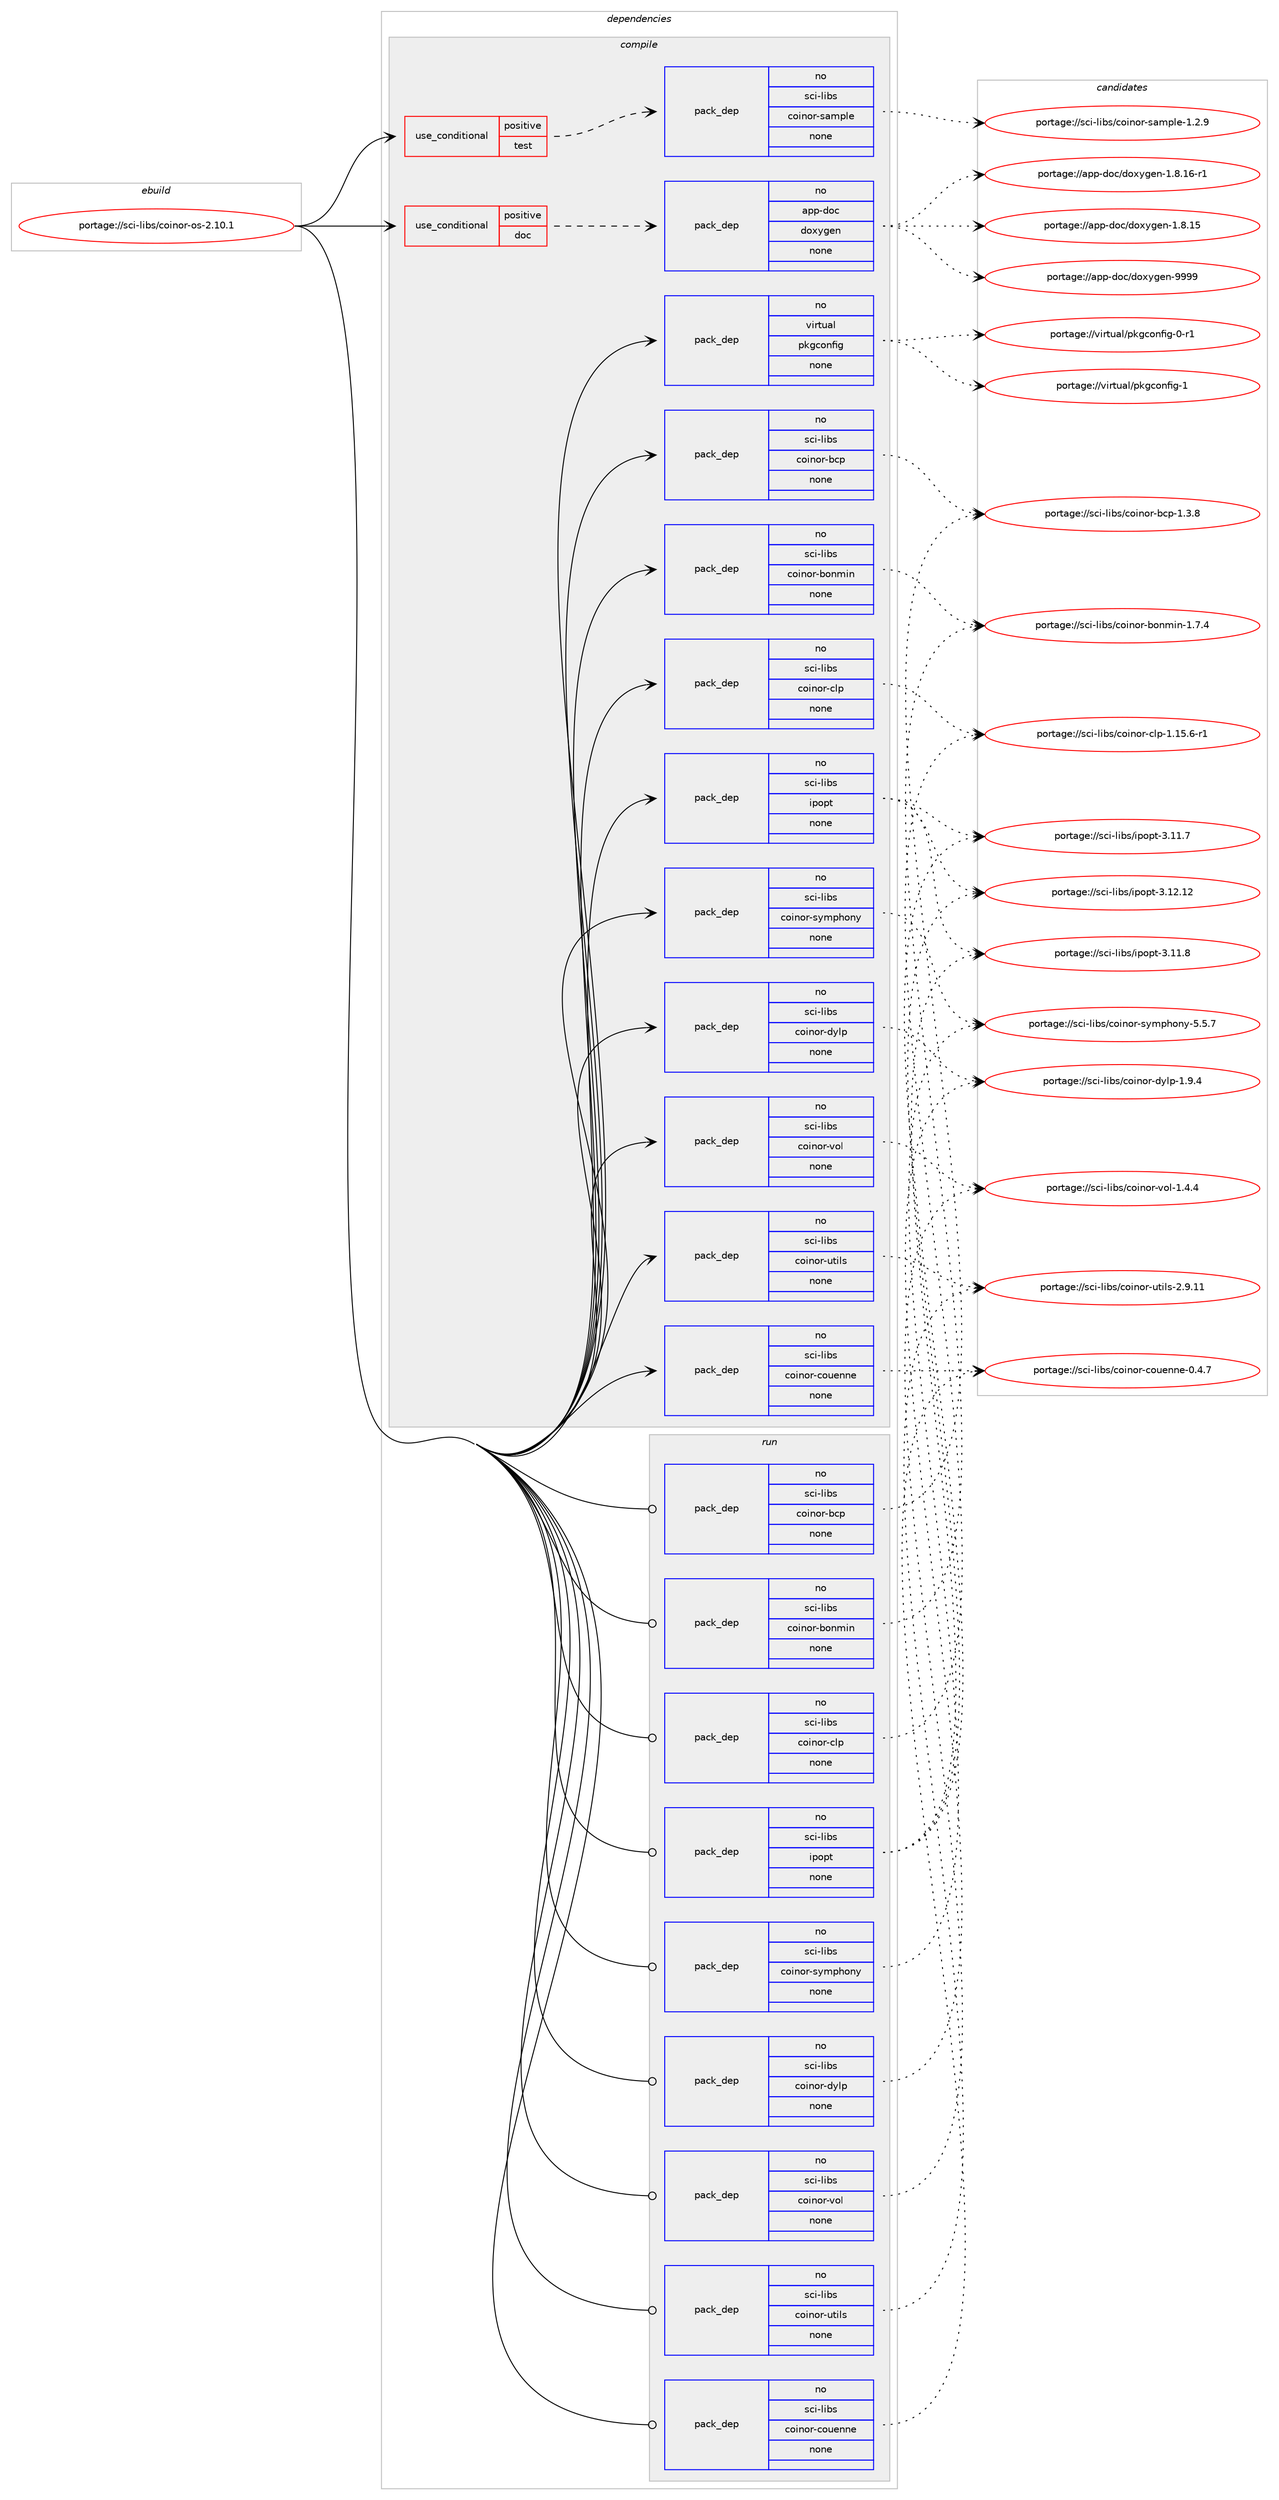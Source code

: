 digraph prolog {

# *************
# Graph options
# *************

newrank=true;
concentrate=true;
compound=true;
graph [rankdir=LR,fontname=Helvetica,fontsize=10,ranksep=1.5];#, ranksep=2.5, nodesep=0.2];
edge  [arrowhead=vee];
node  [fontname=Helvetica,fontsize=10];

# **********
# The ebuild
# **********

subgraph cluster_leftcol {
color=gray;
rank=same;
label=<<i>ebuild</i>>;
id [label="portage://sci-libs/coinor-os-2.10.1", color=red, width=4, href="../sci-libs/coinor-os-2.10.1.svg"];
}

# ****************
# The dependencies
# ****************

subgraph cluster_midcol {
color=gray;
label=<<i>dependencies</i>>;
subgraph cluster_compile {
fillcolor="#eeeeee";
style=filled;
label=<<i>compile</i>>;
subgraph cond18313 {
dependency89991 [label=<<TABLE BORDER="0" CELLBORDER="1" CELLSPACING="0" CELLPADDING="4"><TR><TD ROWSPAN="3" CELLPADDING="10">use_conditional</TD></TR><TR><TD>positive</TD></TR><TR><TD>doc</TD></TR></TABLE>>, shape=none, color=red];
subgraph pack70134 {
dependency89992 [label=<<TABLE BORDER="0" CELLBORDER="1" CELLSPACING="0" CELLPADDING="4" WIDTH="220"><TR><TD ROWSPAN="6" CELLPADDING="30">pack_dep</TD></TR><TR><TD WIDTH="110">no</TD></TR><TR><TD>app-doc</TD></TR><TR><TD>doxygen</TD></TR><TR><TD>none</TD></TR><TR><TD></TD></TR></TABLE>>, shape=none, color=blue];
}
dependency89991:e -> dependency89992:w [weight=20,style="dashed",arrowhead="vee"];
}
id:e -> dependency89991:w [weight=20,style="solid",arrowhead="vee"];
subgraph cond18314 {
dependency89993 [label=<<TABLE BORDER="0" CELLBORDER="1" CELLSPACING="0" CELLPADDING="4"><TR><TD ROWSPAN="3" CELLPADDING="10">use_conditional</TD></TR><TR><TD>positive</TD></TR><TR><TD>test</TD></TR></TABLE>>, shape=none, color=red];
subgraph pack70135 {
dependency89994 [label=<<TABLE BORDER="0" CELLBORDER="1" CELLSPACING="0" CELLPADDING="4" WIDTH="220"><TR><TD ROWSPAN="6" CELLPADDING="30">pack_dep</TD></TR><TR><TD WIDTH="110">no</TD></TR><TR><TD>sci-libs</TD></TR><TR><TD>coinor-sample</TD></TR><TR><TD>none</TD></TR><TR><TD></TD></TR></TABLE>>, shape=none, color=blue];
}
dependency89993:e -> dependency89994:w [weight=20,style="dashed",arrowhead="vee"];
}
id:e -> dependency89993:w [weight=20,style="solid",arrowhead="vee"];
subgraph pack70136 {
dependency89995 [label=<<TABLE BORDER="0" CELLBORDER="1" CELLSPACING="0" CELLPADDING="4" WIDTH="220"><TR><TD ROWSPAN="6" CELLPADDING="30">pack_dep</TD></TR><TR><TD WIDTH="110">no</TD></TR><TR><TD>sci-libs</TD></TR><TR><TD>coinor-bcp</TD></TR><TR><TD>none</TD></TR><TR><TD></TD></TR></TABLE>>, shape=none, color=blue];
}
id:e -> dependency89995:w [weight=20,style="solid",arrowhead="vee"];
subgraph pack70137 {
dependency89996 [label=<<TABLE BORDER="0" CELLBORDER="1" CELLSPACING="0" CELLPADDING="4" WIDTH="220"><TR><TD ROWSPAN="6" CELLPADDING="30">pack_dep</TD></TR><TR><TD WIDTH="110">no</TD></TR><TR><TD>sci-libs</TD></TR><TR><TD>coinor-bonmin</TD></TR><TR><TD>none</TD></TR><TR><TD></TD></TR></TABLE>>, shape=none, color=blue];
}
id:e -> dependency89996:w [weight=20,style="solid",arrowhead="vee"];
subgraph pack70138 {
dependency89997 [label=<<TABLE BORDER="0" CELLBORDER="1" CELLSPACING="0" CELLPADDING="4" WIDTH="220"><TR><TD ROWSPAN="6" CELLPADDING="30">pack_dep</TD></TR><TR><TD WIDTH="110">no</TD></TR><TR><TD>sci-libs</TD></TR><TR><TD>coinor-clp</TD></TR><TR><TD>none</TD></TR><TR><TD></TD></TR></TABLE>>, shape=none, color=blue];
}
id:e -> dependency89997:w [weight=20,style="solid",arrowhead="vee"];
subgraph pack70139 {
dependency89998 [label=<<TABLE BORDER="0" CELLBORDER="1" CELLSPACING="0" CELLPADDING="4" WIDTH="220"><TR><TD ROWSPAN="6" CELLPADDING="30">pack_dep</TD></TR><TR><TD WIDTH="110">no</TD></TR><TR><TD>sci-libs</TD></TR><TR><TD>coinor-couenne</TD></TR><TR><TD>none</TD></TR><TR><TD></TD></TR></TABLE>>, shape=none, color=blue];
}
id:e -> dependency89998:w [weight=20,style="solid",arrowhead="vee"];
subgraph pack70140 {
dependency89999 [label=<<TABLE BORDER="0" CELLBORDER="1" CELLSPACING="0" CELLPADDING="4" WIDTH="220"><TR><TD ROWSPAN="6" CELLPADDING="30">pack_dep</TD></TR><TR><TD WIDTH="110">no</TD></TR><TR><TD>sci-libs</TD></TR><TR><TD>coinor-dylp</TD></TR><TR><TD>none</TD></TR><TR><TD></TD></TR></TABLE>>, shape=none, color=blue];
}
id:e -> dependency89999:w [weight=20,style="solid",arrowhead="vee"];
subgraph pack70141 {
dependency90000 [label=<<TABLE BORDER="0" CELLBORDER="1" CELLSPACING="0" CELLPADDING="4" WIDTH="220"><TR><TD ROWSPAN="6" CELLPADDING="30">pack_dep</TD></TR><TR><TD WIDTH="110">no</TD></TR><TR><TD>sci-libs</TD></TR><TR><TD>coinor-symphony</TD></TR><TR><TD>none</TD></TR><TR><TD></TD></TR></TABLE>>, shape=none, color=blue];
}
id:e -> dependency90000:w [weight=20,style="solid",arrowhead="vee"];
subgraph pack70142 {
dependency90001 [label=<<TABLE BORDER="0" CELLBORDER="1" CELLSPACING="0" CELLPADDING="4" WIDTH="220"><TR><TD ROWSPAN="6" CELLPADDING="30">pack_dep</TD></TR><TR><TD WIDTH="110">no</TD></TR><TR><TD>sci-libs</TD></TR><TR><TD>coinor-utils</TD></TR><TR><TD>none</TD></TR><TR><TD></TD></TR></TABLE>>, shape=none, color=blue];
}
id:e -> dependency90001:w [weight=20,style="solid",arrowhead="vee"];
subgraph pack70143 {
dependency90002 [label=<<TABLE BORDER="0" CELLBORDER="1" CELLSPACING="0" CELLPADDING="4" WIDTH="220"><TR><TD ROWSPAN="6" CELLPADDING="30">pack_dep</TD></TR><TR><TD WIDTH="110">no</TD></TR><TR><TD>sci-libs</TD></TR><TR><TD>coinor-vol</TD></TR><TR><TD>none</TD></TR><TR><TD></TD></TR></TABLE>>, shape=none, color=blue];
}
id:e -> dependency90002:w [weight=20,style="solid",arrowhead="vee"];
subgraph pack70144 {
dependency90003 [label=<<TABLE BORDER="0" CELLBORDER="1" CELLSPACING="0" CELLPADDING="4" WIDTH="220"><TR><TD ROWSPAN="6" CELLPADDING="30">pack_dep</TD></TR><TR><TD WIDTH="110">no</TD></TR><TR><TD>sci-libs</TD></TR><TR><TD>ipopt</TD></TR><TR><TD>none</TD></TR><TR><TD></TD></TR></TABLE>>, shape=none, color=blue];
}
id:e -> dependency90003:w [weight=20,style="solid",arrowhead="vee"];
subgraph pack70145 {
dependency90004 [label=<<TABLE BORDER="0" CELLBORDER="1" CELLSPACING="0" CELLPADDING="4" WIDTH="220"><TR><TD ROWSPAN="6" CELLPADDING="30">pack_dep</TD></TR><TR><TD WIDTH="110">no</TD></TR><TR><TD>virtual</TD></TR><TR><TD>pkgconfig</TD></TR><TR><TD>none</TD></TR><TR><TD></TD></TR></TABLE>>, shape=none, color=blue];
}
id:e -> dependency90004:w [weight=20,style="solid",arrowhead="vee"];
}
subgraph cluster_compileandrun {
fillcolor="#eeeeee";
style=filled;
label=<<i>compile and run</i>>;
}
subgraph cluster_run {
fillcolor="#eeeeee";
style=filled;
label=<<i>run</i>>;
subgraph pack70146 {
dependency90005 [label=<<TABLE BORDER="0" CELLBORDER="1" CELLSPACING="0" CELLPADDING="4" WIDTH="220"><TR><TD ROWSPAN="6" CELLPADDING="30">pack_dep</TD></TR><TR><TD WIDTH="110">no</TD></TR><TR><TD>sci-libs</TD></TR><TR><TD>coinor-bcp</TD></TR><TR><TD>none</TD></TR><TR><TD></TD></TR></TABLE>>, shape=none, color=blue];
}
id:e -> dependency90005:w [weight=20,style="solid",arrowhead="odot"];
subgraph pack70147 {
dependency90006 [label=<<TABLE BORDER="0" CELLBORDER="1" CELLSPACING="0" CELLPADDING="4" WIDTH="220"><TR><TD ROWSPAN="6" CELLPADDING="30">pack_dep</TD></TR><TR><TD WIDTH="110">no</TD></TR><TR><TD>sci-libs</TD></TR><TR><TD>coinor-bonmin</TD></TR><TR><TD>none</TD></TR><TR><TD></TD></TR></TABLE>>, shape=none, color=blue];
}
id:e -> dependency90006:w [weight=20,style="solid",arrowhead="odot"];
subgraph pack70148 {
dependency90007 [label=<<TABLE BORDER="0" CELLBORDER="1" CELLSPACING="0" CELLPADDING="4" WIDTH="220"><TR><TD ROWSPAN="6" CELLPADDING="30">pack_dep</TD></TR><TR><TD WIDTH="110">no</TD></TR><TR><TD>sci-libs</TD></TR><TR><TD>coinor-clp</TD></TR><TR><TD>none</TD></TR><TR><TD></TD></TR></TABLE>>, shape=none, color=blue];
}
id:e -> dependency90007:w [weight=20,style="solid",arrowhead="odot"];
subgraph pack70149 {
dependency90008 [label=<<TABLE BORDER="0" CELLBORDER="1" CELLSPACING="0" CELLPADDING="4" WIDTH="220"><TR><TD ROWSPAN="6" CELLPADDING="30">pack_dep</TD></TR><TR><TD WIDTH="110">no</TD></TR><TR><TD>sci-libs</TD></TR><TR><TD>coinor-couenne</TD></TR><TR><TD>none</TD></TR><TR><TD></TD></TR></TABLE>>, shape=none, color=blue];
}
id:e -> dependency90008:w [weight=20,style="solid",arrowhead="odot"];
subgraph pack70150 {
dependency90009 [label=<<TABLE BORDER="0" CELLBORDER="1" CELLSPACING="0" CELLPADDING="4" WIDTH="220"><TR><TD ROWSPAN="6" CELLPADDING="30">pack_dep</TD></TR><TR><TD WIDTH="110">no</TD></TR><TR><TD>sci-libs</TD></TR><TR><TD>coinor-dylp</TD></TR><TR><TD>none</TD></TR><TR><TD></TD></TR></TABLE>>, shape=none, color=blue];
}
id:e -> dependency90009:w [weight=20,style="solid",arrowhead="odot"];
subgraph pack70151 {
dependency90010 [label=<<TABLE BORDER="0" CELLBORDER="1" CELLSPACING="0" CELLPADDING="4" WIDTH="220"><TR><TD ROWSPAN="6" CELLPADDING="30">pack_dep</TD></TR><TR><TD WIDTH="110">no</TD></TR><TR><TD>sci-libs</TD></TR><TR><TD>coinor-symphony</TD></TR><TR><TD>none</TD></TR><TR><TD></TD></TR></TABLE>>, shape=none, color=blue];
}
id:e -> dependency90010:w [weight=20,style="solid",arrowhead="odot"];
subgraph pack70152 {
dependency90011 [label=<<TABLE BORDER="0" CELLBORDER="1" CELLSPACING="0" CELLPADDING="4" WIDTH="220"><TR><TD ROWSPAN="6" CELLPADDING="30">pack_dep</TD></TR><TR><TD WIDTH="110">no</TD></TR><TR><TD>sci-libs</TD></TR><TR><TD>coinor-utils</TD></TR><TR><TD>none</TD></TR><TR><TD></TD></TR></TABLE>>, shape=none, color=blue];
}
id:e -> dependency90011:w [weight=20,style="solid",arrowhead="odot"];
subgraph pack70153 {
dependency90012 [label=<<TABLE BORDER="0" CELLBORDER="1" CELLSPACING="0" CELLPADDING="4" WIDTH="220"><TR><TD ROWSPAN="6" CELLPADDING="30">pack_dep</TD></TR><TR><TD WIDTH="110">no</TD></TR><TR><TD>sci-libs</TD></TR><TR><TD>coinor-vol</TD></TR><TR><TD>none</TD></TR><TR><TD></TD></TR></TABLE>>, shape=none, color=blue];
}
id:e -> dependency90012:w [weight=20,style="solid",arrowhead="odot"];
subgraph pack70154 {
dependency90013 [label=<<TABLE BORDER="0" CELLBORDER="1" CELLSPACING="0" CELLPADDING="4" WIDTH="220"><TR><TD ROWSPAN="6" CELLPADDING="30">pack_dep</TD></TR><TR><TD WIDTH="110">no</TD></TR><TR><TD>sci-libs</TD></TR><TR><TD>ipopt</TD></TR><TR><TD>none</TD></TR><TR><TD></TD></TR></TABLE>>, shape=none, color=blue];
}
id:e -> dependency90013:w [weight=20,style="solid",arrowhead="odot"];
}
}

# **************
# The candidates
# **************

subgraph cluster_choices {
rank=same;
color=gray;
label=<<i>candidates</i>>;

subgraph choice70134 {
color=black;
nodesep=1;
choice971121124510011199471001111201211031011104557575757 [label="portage://app-doc/doxygen-9999", color=red, width=4,href="../app-doc/doxygen-9999.svg"];
choice97112112451001119947100111120121103101110454946564649544511449 [label="portage://app-doc/doxygen-1.8.16-r1", color=red, width=4,href="../app-doc/doxygen-1.8.16-r1.svg"];
choice9711211245100111994710011112012110310111045494656464953 [label="portage://app-doc/doxygen-1.8.15", color=red, width=4,href="../app-doc/doxygen-1.8.15.svg"];
dependency89992:e -> choice971121124510011199471001111201211031011104557575757:w [style=dotted,weight="100"];
dependency89992:e -> choice97112112451001119947100111120121103101110454946564649544511449:w [style=dotted,weight="100"];
dependency89992:e -> choice9711211245100111994710011112012110310111045494656464953:w [style=dotted,weight="100"];
}
subgraph choice70135 {
color=black;
nodesep=1;
choice11599105451081059811547991111051101111144511597109112108101454946504657 [label="portage://sci-libs/coinor-sample-1.2.9", color=red, width=4,href="../sci-libs/coinor-sample-1.2.9.svg"];
dependency89994:e -> choice11599105451081059811547991111051101111144511597109112108101454946504657:w [style=dotted,weight="100"];
}
subgraph choice70136 {
color=black;
nodesep=1;
choice1159910545108105981154799111105110111114459899112454946514656 [label="portage://sci-libs/coinor-bcp-1.3.8", color=red, width=4,href="../sci-libs/coinor-bcp-1.3.8.svg"];
dependency89995:e -> choice1159910545108105981154799111105110111114459899112454946514656:w [style=dotted,weight="100"];
}
subgraph choice70137 {
color=black;
nodesep=1;
choice11599105451081059811547991111051101111144598111110109105110454946554652 [label="portage://sci-libs/coinor-bonmin-1.7.4", color=red, width=4,href="../sci-libs/coinor-bonmin-1.7.4.svg"];
dependency89996:e -> choice11599105451081059811547991111051101111144598111110109105110454946554652:w [style=dotted,weight="100"];
}
subgraph choice70138 {
color=black;
nodesep=1;
choice11599105451081059811547991111051101111144599108112454946495346544511449 [label="portage://sci-libs/coinor-clp-1.15.6-r1", color=red, width=4,href="../sci-libs/coinor-clp-1.15.6-r1.svg"];
dependency89997:e -> choice11599105451081059811547991111051101111144599108112454946495346544511449:w [style=dotted,weight="100"];
}
subgraph choice70139 {
color=black;
nodesep=1;
choice11599105451081059811547991111051101111144599111117101110110101454846524655 [label="portage://sci-libs/coinor-couenne-0.4.7", color=red, width=4,href="../sci-libs/coinor-couenne-0.4.7.svg"];
dependency89998:e -> choice11599105451081059811547991111051101111144599111117101110110101454846524655:w [style=dotted,weight="100"];
}
subgraph choice70140 {
color=black;
nodesep=1;
choice115991054510810598115479911110511011111445100121108112454946574652 [label="portage://sci-libs/coinor-dylp-1.9.4", color=red, width=4,href="../sci-libs/coinor-dylp-1.9.4.svg"];
dependency89999:e -> choice115991054510810598115479911110511011111445100121108112454946574652:w [style=dotted,weight="100"];
}
subgraph choice70141 {
color=black;
nodesep=1;
choice115991054510810598115479911110511011111445115121109112104111110121455346534655 [label="portage://sci-libs/coinor-symphony-5.5.7", color=red, width=4,href="../sci-libs/coinor-symphony-5.5.7.svg"];
dependency90000:e -> choice115991054510810598115479911110511011111445115121109112104111110121455346534655:w [style=dotted,weight="100"];
}
subgraph choice70142 {
color=black;
nodesep=1;
choice11599105451081059811547991111051101111144511711610510811545504657464949 [label="portage://sci-libs/coinor-utils-2.9.11", color=red, width=4,href="../sci-libs/coinor-utils-2.9.11.svg"];
dependency90001:e -> choice11599105451081059811547991111051101111144511711610510811545504657464949:w [style=dotted,weight="100"];
}
subgraph choice70143 {
color=black;
nodesep=1;
choice115991054510810598115479911110511011111445118111108454946524652 [label="portage://sci-libs/coinor-vol-1.4.4", color=red, width=4,href="../sci-libs/coinor-vol-1.4.4.svg"];
dependency90002:e -> choice115991054510810598115479911110511011111445118111108454946524652:w [style=dotted,weight="100"];
}
subgraph choice70144 {
color=black;
nodesep=1;
choice115991054510810598115471051121111121164551464950464950 [label="portage://sci-libs/ipopt-3.12.12", color=red, width=4,href="../sci-libs/ipopt-3.12.12.svg"];
choice1159910545108105981154710511211111211645514649494656 [label="portage://sci-libs/ipopt-3.11.8", color=red, width=4,href="../sci-libs/ipopt-3.11.8.svg"];
choice1159910545108105981154710511211111211645514649494655 [label="portage://sci-libs/ipopt-3.11.7", color=red, width=4,href="../sci-libs/ipopt-3.11.7.svg"];
dependency90003:e -> choice115991054510810598115471051121111121164551464950464950:w [style=dotted,weight="100"];
dependency90003:e -> choice1159910545108105981154710511211111211645514649494656:w [style=dotted,weight="100"];
dependency90003:e -> choice1159910545108105981154710511211111211645514649494655:w [style=dotted,weight="100"];
}
subgraph choice70145 {
color=black;
nodesep=1;
choice1181051141161179710847112107103991111101021051034549 [label="portage://virtual/pkgconfig-1", color=red, width=4,href="../virtual/pkgconfig-1.svg"];
choice11810511411611797108471121071039911111010210510345484511449 [label="portage://virtual/pkgconfig-0-r1", color=red, width=4,href="../virtual/pkgconfig-0-r1.svg"];
dependency90004:e -> choice1181051141161179710847112107103991111101021051034549:w [style=dotted,weight="100"];
dependency90004:e -> choice11810511411611797108471121071039911111010210510345484511449:w [style=dotted,weight="100"];
}
subgraph choice70146 {
color=black;
nodesep=1;
choice1159910545108105981154799111105110111114459899112454946514656 [label="portage://sci-libs/coinor-bcp-1.3.8", color=red, width=4,href="../sci-libs/coinor-bcp-1.3.8.svg"];
dependency90005:e -> choice1159910545108105981154799111105110111114459899112454946514656:w [style=dotted,weight="100"];
}
subgraph choice70147 {
color=black;
nodesep=1;
choice11599105451081059811547991111051101111144598111110109105110454946554652 [label="portage://sci-libs/coinor-bonmin-1.7.4", color=red, width=4,href="../sci-libs/coinor-bonmin-1.7.4.svg"];
dependency90006:e -> choice11599105451081059811547991111051101111144598111110109105110454946554652:w [style=dotted,weight="100"];
}
subgraph choice70148 {
color=black;
nodesep=1;
choice11599105451081059811547991111051101111144599108112454946495346544511449 [label="portage://sci-libs/coinor-clp-1.15.6-r1", color=red, width=4,href="../sci-libs/coinor-clp-1.15.6-r1.svg"];
dependency90007:e -> choice11599105451081059811547991111051101111144599108112454946495346544511449:w [style=dotted,weight="100"];
}
subgraph choice70149 {
color=black;
nodesep=1;
choice11599105451081059811547991111051101111144599111117101110110101454846524655 [label="portage://sci-libs/coinor-couenne-0.4.7", color=red, width=4,href="../sci-libs/coinor-couenne-0.4.7.svg"];
dependency90008:e -> choice11599105451081059811547991111051101111144599111117101110110101454846524655:w [style=dotted,weight="100"];
}
subgraph choice70150 {
color=black;
nodesep=1;
choice115991054510810598115479911110511011111445100121108112454946574652 [label="portage://sci-libs/coinor-dylp-1.9.4", color=red, width=4,href="../sci-libs/coinor-dylp-1.9.4.svg"];
dependency90009:e -> choice115991054510810598115479911110511011111445100121108112454946574652:w [style=dotted,weight="100"];
}
subgraph choice70151 {
color=black;
nodesep=1;
choice115991054510810598115479911110511011111445115121109112104111110121455346534655 [label="portage://sci-libs/coinor-symphony-5.5.7", color=red, width=4,href="../sci-libs/coinor-symphony-5.5.7.svg"];
dependency90010:e -> choice115991054510810598115479911110511011111445115121109112104111110121455346534655:w [style=dotted,weight="100"];
}
subgraph choice70152 {
color=black;
nodesep=1;
choice11599105451081059811547991111051101111144511711610510811545504657464949 [label="portage://sci-libs/coinor-utils-2.9.11", color=red, width=4,href="../sci-libs/coinor-utils-2.9.11.svg"];
dependency90011:e -> choice11599105451081059811547991111051101111144511711610510811545504657464949:w [style=dotted,weight="100"];
}
subgraph choice70153 {
color=black;
nodesep=1;
choice115991054510810598115479911110511011111445118111108454946524652 [label="portage://sci-libs/coinor-vol-1.4.4", color=red, width=4,href="../sci-libs/coinor-vol-1.4.4.svg"];
dependency90012:e -> choice115991054510810598115479911110511011111445118111108454946524652:w [style=dotted,weight="100"];
}
subgraph choice70154 {
color=black;
nodesep=1;
choice115991054510810598115471051121111121164551464950464950 [label="portage://sci-libs/ipopt-3.12.12", color=red, width=4,href="../sci-libs/ipopt-3.12.12.svg"];
choice1159910545108105981154710511211111211645514649494656 [label="portage://sci-libs/ipopt-3.11.8", color=red, width=4,href="../sci-libs/ipopt-3.11.8.svg"];
choice1159910545108105981154710511211111211645514649494655 [label="portage://sci-libs/ipopt-3.11.7", color=red, width=4,href="../sci-libs/ipopt-3.11.7.svg"];
dependency90013:e -> choice115991054510810598115471051121111121164551464950464950:w [style=dotted,weight="100"];
dependency90013:e -> choice1159910545108105981154710511211111211645514649494656:w [style=dotted,weight="100"];
dependency90013:e -> choice1159910545108105981154710511211111211645514649494655:w [style=dotted,weight="100"];
}
}

}
